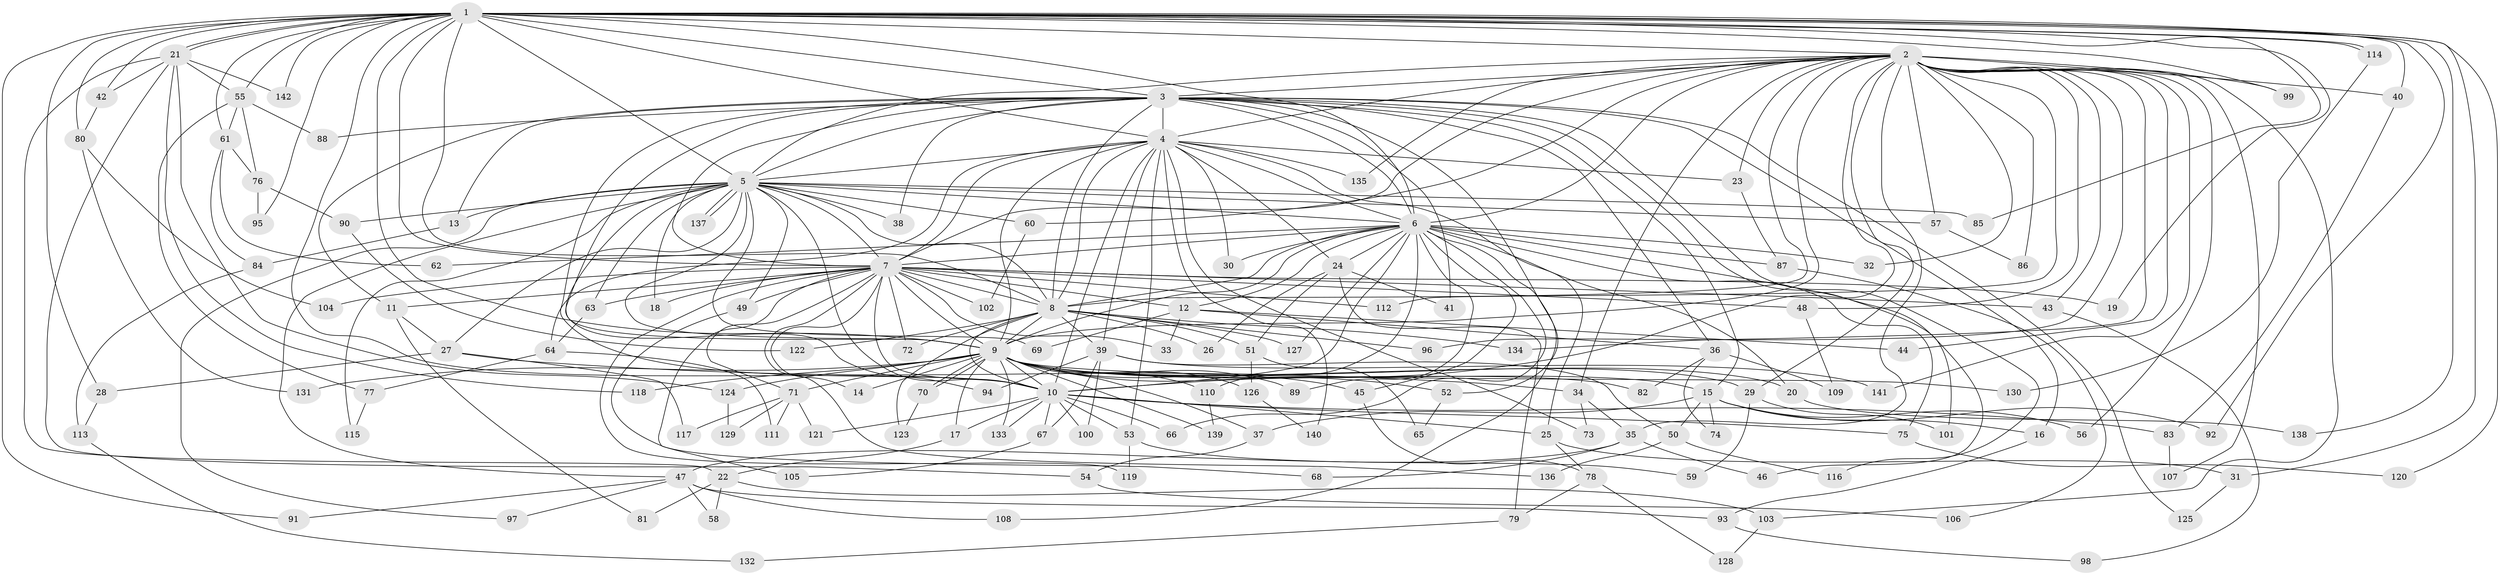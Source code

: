 // coarse degree distribution, {27: 0.009433962264150943, 26: 0.009433962264150943, 21: 0.009433962264150943, 19: 0.009433962264150943, 25: 0.009433962264150943, 24: 0.018867924528301886, 17: 0.009433962264150943, 29: 0.009433962264150943, 18: 0.009433962264150943, 4: 0.11320754716981132, 6: 0.04716981132075472, 2: 0.46226415094339623, 7: 0.018867924528301886, 3: 0.2169811320754717, 8: 0.018867924528301886, 5: 0.02830188679245283}
// Generated by graph-tools (version 1.1) at 2025/51/02/27/25 19:51:52]
// undirected, 142 vertices, 309 edges
graph export_dot {
graph [start="1"]
  node [color=gray90,style=filled];
  1;
  2;
  3;
  4;
  5;
  6;
  7;
  8;
  9;
  10;
  11;
  12;
  13;
  14;
  15;
  16;
  17;
  18;
  19;
  20;
  21;
  22;
  23;
  24;
  25;
  26;
  27;
  28;
  29;
  30;
  31;
  32;
  33;
  34;
  35;
  36;
  37;
  38;
  39;
  40;
  41;
  42;
  43;
  44;
  45;
  46;
  47;
  48;
  49;
  50;
  51;
  52;
  53;
  54;
  55;
  56;
  57;
  58;
  59;
  60;
  61;
  62;
  63;
  64;
  65;
  66;
  67;
  68;
  69;
  70;
  71;
  72;
  73;
  74;
  75;
  76;
  77;
  78;
  79;
  80;
  81;
  82;
  83;
  84;
  85;
  86;
  87;
  88;
  89;
  90;
  91;
  92;
  93;
  94;
  95;
  96;
  97;
  98;
  99;
  100;
  101;
  102;
  103;
  104;
  105;
  106;
  107;
  108;
  109;
  110;
  111;
  112;
  113;
  114;
  115;
  116;
  117;
  118;
  119;
  120;
  121;
  122;
  123;
  124;
  125;
  126;
  127;
  128;
  129;
  130;
  131;
  132;
  133;
  134;
  135;
  136;
  137;
  138;
  139;
  140;
  141;
  142;
  1 -- 2;
  1 -- 3;
  1 -- 4;
  1 -- 5;
  1 -- 6;
  1 -- 7;
  1 -- 8;
  1 -- 9;
  1 -- 10;
  1 -- 19;
  1 -- 21;
  1 -- 21;
  1 -- 28;
  1 -- 31;
  1 -- 40;
  1 -- 42;
  1 -- 55;
  1 -- 61;
  1 -- 80;
  1 -- 85;
  1 -- 91;
  1 -- 92;
  1 -- 95;
  1 -- 99;
  1 -- 114;
  1 -- 114;
  1 -- 120;
  1 -- 138;
  1 -- 142;
  2 -- 3;
  2 -- 4;
  2 -- 5;
  2 -- 6;
  2 -- 7;
  2 -- 8;
  2 -- 9;
  2 -- 10;
  2 -- 23;
  2 -- 29;
  2 -- 32;
  2 -- 34;
  2 -- 35;
  2 -- 40;
  2 -- 43;
  2 -- 44;
  2 -- 48;
  2 -- 56;
  2 -- 57;
  2 -- 60;
  2 -- 86;
  2 -- 96;
  2 -- 99;
  2 -- 103;
  2 -- 107;
  2 -- 112;
  2 -- 134;
  2 -- 135;
  2 -- 141;
  3 -- 4;
  3 -- 5;
  3 -- 6;
  3 -- 7;
  3 -- 8;
  3 -- 9;
  3 -- 10;
  3 -- 11;
  3 -- 13;
  3 -- 15;
  3 -- 16;
  3 -- 36;
  3 -- 38;
  3 -- 41;
  3 -- 52;
  3 -- 88;
  3 -- 101;
  3 -- 116;
  3 -- 125;
  4 -- 5;
  4 -- 6;
  4 -- 7;
  4 -- 8;
  4 -- 9;
  4 -- 10;
  4 -- 23;
  4 -- 24;
  4 -- 25;
  4 -- 30;
  4 -- 39;
  4 -- 53;
  4 -- 64;
  4 -- 73;
  4 -- 135;
  4 -- 140;
  5 -- 6;
  5 -- 7;
  5 -- 8;
  5 -- 9;
  5 -- 10;
  5 -- 13;
  5 -- 18;
  5 -- 27;
  5 -- 38;
  5 -- 47;
  5 -- 49;
  5 -- 57;
  5 -- 60;
  5 -- 63;
  5 -- 69;
  5 -- 85;
  5 -- 90;
  5 -- 94;
  5 -- 97;
  5 -- 115;
  5 -- 137;
  5 -- 137;
  6 -- 7;
  6 -- 8;
  6 -- 9;
  6 -- 10;
  6 -- 12;
  6 -- 20;
  6 -- 24;
  6 -- 30;
  6 -- 32;
  6 -- 45;
  6 -- 46;
  6 -- 62;
  6 -- 66;
  6 -- 75;
  6 -- 87;
  6 -- 89;
  6 -- 108;
  6 -- 110;
  6 -- 127;
  7 -- 8;
  7 -- 9;
  7 -- 10;
  7 -- 11;
  7 -- 12;
  7 -- 14;
  7 -- 18;
  7 -- 19;
  7 -- 33;
  7 -- 43;
  7 -- 48;
  7 -- 49;
  7 -- 63;
  7 -- 71;
  7 -- 72;
  7 -- 102;
  7 -- 104;
  7 -- 105;
  7 -- 112;
  7 -- 119;
  7 -- 136;
  8 -- 9;
  8 -- 10;
  8 -- 26;
  8 -- 39;
  8 -- 51;
  8 -- 72;
  8 -- 96;
  8 -- 122;
  8 -- 123;
  8 -- 127;
  8 -- 134;
  9 -- 10;
  9 -- 14;
  9 -- 15;
  9 -- 17;
  9 -- 20;
  9 -- 29;
  9 -- 37;
  9 -- 45;
  9 -- 52;
  9 -- 70;
  9 -- 70;
  9 -- 71;
  9 -- 82;
  9 -- 89;
  9 -- 110;
  9 -- 118;
  9 -- 124;
  9 -- 126;
  9 -- 130;
  9 -- 131;
  9 -- 133;
  9 -- 139;
  10 -- 17;
  10 -- 25;
  10 -- 53;
  10 -- 66;
  10 -- 67;
  10 -- 75;
  10 -- 83;
  10 -- 100;
  10 -- 121;
  10 -- 133;
  11 -- 27;
  11 -- 81;
  12 -- 33;
  12 -- 36;
  12 -- 44;
  12 -- 69;
  13 -- 84;
  15 -- 16;
  15 -- 37;
  15 -- 50;
  15 -- 56;
  15 -- 74;
  15 -- 92;
  16 -- 93;
  17 -- 22;
  20 -- 138;
  21 -- 22;
  21 -- 42;
  21 -- 54;
  21 -- 55;
  21 -- 118;
  21 -- 124;
  21 -- 142;
  22 -- 58;
  22 -- 81;
  22 -- 103;
  23 -- 87;
  24 -- 26;
  24 -- 41;
  24 -- 51;
  24 -- 79;
  25 -- 31;
  25 -- 78;
  27 -- 28;
  27 -- 34;
  27 -- 117;
  28 -- 113;
  29 -- 59;
  29 -- 101;
  31 -- 125;
  34 -- 35;
  34 -- 73;
  35 -- 46;
  35 -- 47;
  35 -- 68;
  36 -- 74;
  36 -- 82;
  36 -- 109;
  37 -- 54;
  39 -- 50;
  39 -- 67;
  39 -- 94;
  39 -- 100;
  39 -- 141;
  40 -- 83;
  42 -- 80;
  43 -- 98;
  45 -- 78;
  47 -- 58;
  47 -- 91;
  47 -- 93;
  47 -- 97;
  47 -- 108;
  48 -- 109;
  49 -- 68;
  50 -- 116;
  50 -- 136;
  51 -- 65;
  51 -- 126;
  52 -- 65;
  53 -- 59;
  53 -- 119;
  54 -- 106;
  55 -- 61;
  55 -- 76;
  55 -- 77;
  55 -- 88;
  57 -- 86;
  60 -- 102;
  61 -- 62;
  61 -- 76;
  61 -- 84;
  63 -- 64;
  64 -- 77;
  64 -- 111;
  67 -- 105;
  70 -- 123;
  71 -- 111;
  71 -- 117;
  71 -- 121;
  71 -- 129;
  75 -- 120;
  76 -- 90;
  76 -- 95;
  77 -- 115;
  78 -- 79;
  78 -- 128;
  79 -- 132;
  80 -- 104;
  80 -- 131;
  83 -- 107;
  84 -- 113;
  87 -- 106;
  90 -- 122;
  93 -- 98;
  103 -- 128;
  110 -- 139;
  113 -- 132;
  114 -- 130;
  124 -- 129;
  126 -- 140;
}
